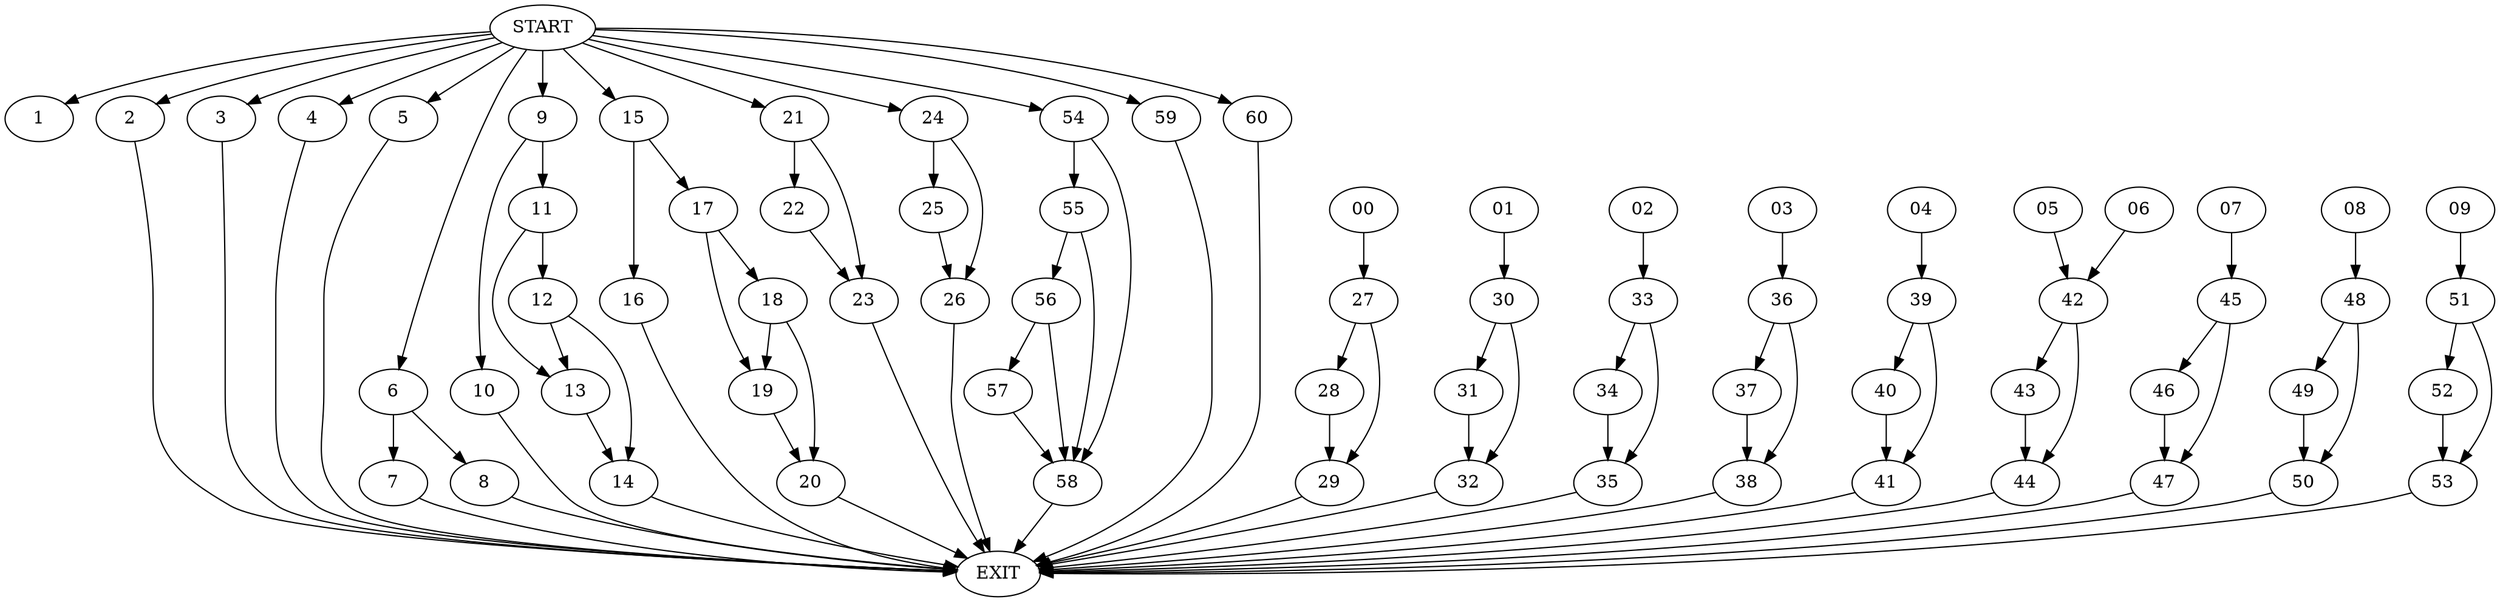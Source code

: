 digraph { 
0 [label="START"];
1;
2;
3;
4;
5;
6;
7;
8;
9;
10;
11;
12;
13;
14;
15;
16;
17;
18;
19;
20;
21;
22;
23;
24;
25;
26;
27;
28;
29;
30;
31;
32;
33;
34;
35;
36;
37;
38;
39;
40;
41;
42;
43;
44;
45;
46;
47;
48;
49;
50;
51;
52;
53;
54;
55;
56;
57;
58;
59;
60;
61[label="EXIT"];
0 -> 1;
0 -> 2;
0:s2 -> 3;
0:s3 -> 4;
0:s4 -> 5;
0:s5 -> 6;
0:s6 -> 9;
0:s7 -> 15;
0:s8 -> 21;
0:s9 -> 24;
00 -> 27;
01 -> 30;
02 -> 33;
03 -> 36;
04 -> 39;
05 -> 42;
06 -> 42;
07 -> 45;
08 -> 48;
09 -> 51;
0:s20 -> 54;
0:s21 -> 59;
0:s22 -> 60;
2 -> 61;
3 -> 61;
4 -> 61;
5 -> 61;
6 -> 7;
6 -> 8;
7 -> 61;
8 -> 61;
9 -> 10;
9 -> 11;
10 -> 61;
11 -> 12;
11 -> 13;
12 -> 14;
12 -> 13;
13 -> 14;
14 -> 61;
15 -> 16;
15 -> 17;
16 -> 61;
17 -> 18;
17 -> 19;
18 -> 20;
18 -> 19;
19 -> 20;
20 -> 61;
21 -> 22;
21 -> 23;
22 -> 23;
23 -> 61;
24 -> 25;
24 -> 26;
25 -> 26;
26 -> 61;
27 -> 28;
27 -> 29;
28 -> 29;
29 -> 61;
30 -> 31;
30 -> 32;
31 -> 32;
32 -> 61;
33 -> 34;
33 -> 35;
34 -> 35;
35 -> 61;
36 -> 37;
36 -> 38;
37 -> 38;
38 -> 61;
39 -> 40;
39 -> 41;
40 -> 41;
41 -> 61;
42 -> 43;
42 -> 44;
43 -> 44;
44 -> 61;
45 -> 46;
45 -> 47;
46 -> 47;
47 -> 61;
48 -> 49;
48 -> 50;
49 -> 50;
50 -> 61;
51 -> 52;
51 -> 53;
52 -> 53;
53 -> 61;
54 -> 55;
54 -> 58;
55 -> 56;
55 -> 58;
56 -> 57;
56 -> 58;
57 -> 58;
58 -> 61;
59 -> 61;
60 -> 61;
}